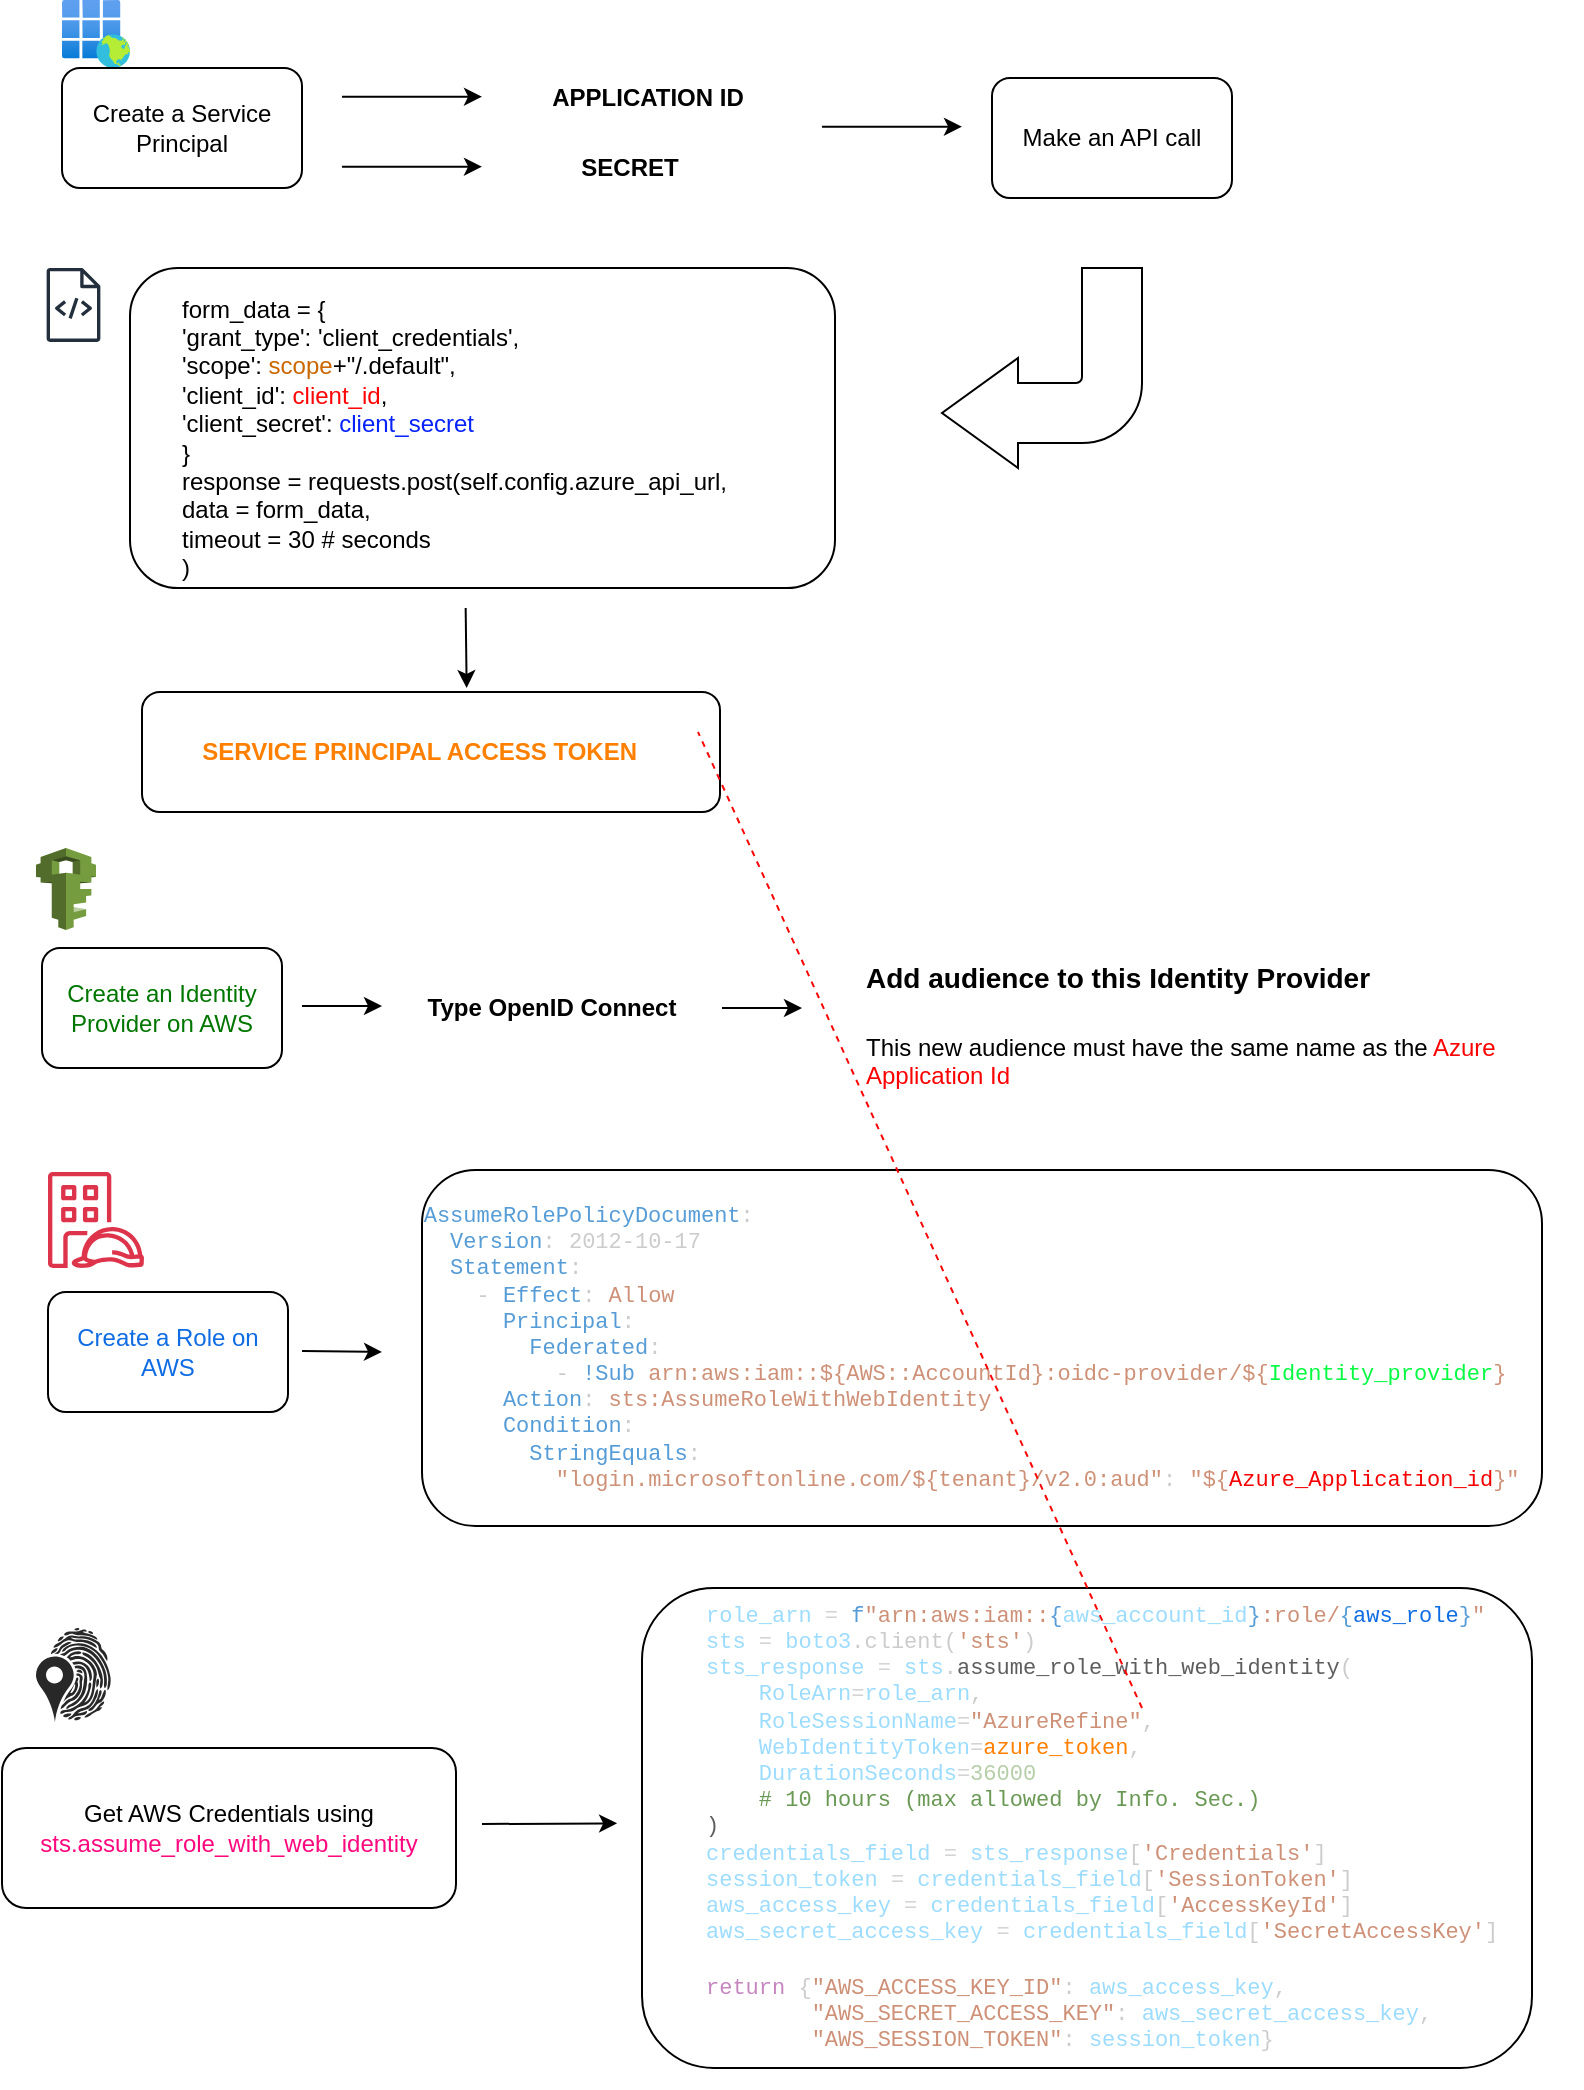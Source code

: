 <mxfile version="24.7.17">
  <diagram name="Page-1" id="rgw7u6xFR-ZV7shGWzve">
    <mxGraphModel dx="1048" dy="609" grid="1" gridSize="10" guides="1" tooltips="1" connect="1" arrows="1" fold="1" page="1" pageScale="1" pageWidth="850" pageHeight="1100" math="0" shadow="0">
      <root>
        <mxCell id="0" />
        <mxCell id="1" parent="0" />
        <mxCell id="-ZoH8AaSv6jImLgKxDBK-61" value="" style="rounded=1;whiteSpace=wrap;html=1;" vertex="1" parent="1">
          <mxGeometry x="100" y="392" width="289" height="60" as="geometry" />
        </mxCell>
        <mxCell id="-ZoH8AaSv6jImLgKxDBK-58" value="" style="rounded=1;whiteSpace=wrap;html=1;" vertex="1" parent="1">
          <mxGeometry x="350" y="840" width="445" height="240" as="geometry" />
        </mxCell>
        <mxCell id="-ZoH8AaSv6jImLgKxDBK-57" value="" style="rounded=1;whiteSpace=wrap;html=1;" vertex="1" parent="1">
          <mxGeometry x="240" y="631" width="560" height="178" as="geometry" />
        </mxCell>
        <mxCell id="-ZoH8AaSv6jImLgKxDBK-38" value="&lt;div style=&quot;color: rgb(204, 204, 204); font-family: Consolas, &amp;quot;Courier New&amp;quot;, monospace; text-align: left; white-space: pre; font-size: 11px;&quot;&gt;&lt;font style=&quot;font-size: 11px;&quot;&gt;&amp;nbsp; &amp;nbsp; &amp;nbsp; &lt;span style=&quot;color: rgb(86, 156, 214);&quot;&gt;AssumeRolePolicyDocument&lt;/span&gt;:&lt;/font&gt;&lt;/div&gt;&lt;div style=&quot;color: rgb(204, 204, 204); font-family: Consolas, &amp;quot;Courier New&amp;quot;, monospace; text-align: left; white-space: pre; font-size: 11px;&quot;&gt;&lt;font style=&quot;font-size: 11px;&quot;&gt;&amp;nbsp; &amp;nbsp; &amp;nbsp; &amp;nbsp; &lt;span style=&quot;color: rgb(86, 156, 214);&quot;&gt;Version&lt;/span&gt;: 2012-10-17&lt;/font&gt;&lt;/div&gt;&lt;div style=&quot;color: rgb(204, 204, 204); font-family: Consolas, &amp;quot;Courier New&amp;quot;, monospace; text-align: left; white-space: pre; font-size: 11px;&quot;&gt;&lt;font style=&quot;font-size: 11px;&quot;&gt;&amp;nbsp; &amp;nbsp; &amp;nbsp; &amp;nbsp; &lt;span style=&quot;color: rgb(86, 156, 214);&quot;&gt;Statement&lt;/span&gt;:&lt;/font&gt;&lt;/div&gt;&lt;div style=&quot;color: rgb(204, 204, 204); font-family: Consolas, &amp;quot;Courier New&amp;quot;, monospace; text-align: left; white-space: pre; font-size: 11px;&quot;&gt;&lt;font style=&quot;font-size: 11px;&quot;&gt;&amp;nbsp; &amp;nbsp; &amp;nbsp; &amp;nbsp; &amp;nbsp; - &lt;span style=&quot;color: rgb(86, 156, 214);&quot;&gt;Effect&lt;/span&gt;: &lt;span style=&quot;color: rgb(206, 145, 120);&quot;&gt;Allow&lt;/span&gt;&lt;/font&gt;&lt;/div&gt;&lt;div style=&quot;color: rgb(204, 204, 204); font-family: Consolas, &amp;quot;Courier New&amp;quot;, monospace; text-align: left; white-space: pre; font-size: 11px;&quot;&gt;&lt;font style=&quot;font-size: 11px;&quot;&gt;&amp;nbsp; &amp;nbsp; &amp;nbsp; &amp;nbsp; &amp;nbsp; &amp;nbsp; &lt;span style=&quot;color: rgb(86, 156, 214);&quot;&gt;Principal&lt;/span&gt;:&lt;/font&gt;&lt;/div&gt;&lt;div style=&quot;color: rgb(204, 204, 204); font-family: Consolas, &amp;quot;Courier New&amp;quot;, monospace; text-align: left; white-space: pre; font-size: 11px;&quot;&gt;&lt;font style=&quot;font-size: 11px;&quot;&gt;&amp;nbsp; &amp;nbsp; &amp;nbsp; &amp;nbsp; &amp;nbsp; &amp;nbsp; &amp;nbsp; &lt;span style=&quot;color: rgb(86, 156, 214);&quot;&gt;Federated&lt;/span&gt;:&lt;/font&gt;&lt;/div&gt;&lt;div style=&quot;font-family: Consolas, &amp;quot;Courier New&amp;quot;, monospace; text-align: left; white-space: pre; font-size: 11px;&quot;&gt;&lt;font style=&quot;font-size: 11px;&quot;&gt;&lt;font color=&quot;#cccccc&quot;&gt;&amp;nbsp; &amp;nbsp; &amp;nbsp; &amp;nbsp; &amp;nbsp; &amp;nbsp; &amp;nbsp; &amp;nbsp; - &lt;/font&gt;&lt;span style=&quot;color: rgb(86, 156, 214);&quot;&gt;!Sub&lt;/span&gt;&lt;font color=&quot;#cccccc&quot;&gt; &lt;/font&gt;&lt;span style=&quot;color: rgb(206, 145, 120);&quot;&gt;arn:aws:iam::${AWS::AccountId}:oidc-provider/${&lt;/span&gt;&lt;font color=&quot;#05fa42&quot;&gt;Identity_provider&lt;/font&gt;&lt;span style=&quot;color: rgb(206, 145, 120);&quot;&gt;}&lt;/span&gt;&lt;/font&gt;&lt;/div&gt;&lt;div style=&quot;color: rgb(204, 204, 204); font-family: Consolas, &amp;quot;Courier New&amp;quot;, monospace; text-align: left; white-space: pre; font-size: 11px;&quot;&gt;&lt;font style=&quot;font-size: 11px;&quot;&gt;&amp;nbsp; &amp;nbsp; &amp;nbsp; &amp;nbsp; &amp;nbsp; &amp;nbsp; &lt;span style=&quot;color: rgb(86, 156, 214);&quot;&gt;Action&lt;/span&gt;: &lt;span style=&quot;color: rgb(206, 145, 120);&quot;&gt;sts:AssumeRoleWithWebIdentity&lt;/span&gt;&lt;/font&gt;&lt;/div&gt;&lt;div style=&quot;color: rgb(204, 204, 204); font-family: Consolas, &amp;quot;Courier New&amp;quot;, monospace; text-align: left; white-space: pre; font-size: 11px;&quot;&gt;&lt;font style=&quot;font-size: 11px;&quot;&gt;&amp;nbsp; &amp;nbsp; &amp;nbsp; &amp;nbsp; &amp;nbsp; &amp;nbsp; &lt;span style=&quot;color: rgb(86, 156, 214);&quot;&gt;Condition&lt;/span&gt;:&lt;/font&gt;&lt;/div&gt;&lt;div style=&quot;color: rgb(204, 204, 204); font-family: Consolas, &amp;quot;Courier New&amp;quot;, monospace; text-align: left; white-space: pre; font-size: 11px;&quot;&gt;&lt;font style=&quot;font-size: 11px;&quot;&gt;&amp;nbsp; &amp;nbsp; &amp;nbsp; &amp;nbsp; &amp;nbsp; &amp;nbsp; &amp;nbsp; &lt;span style=&quot;color: rgb(86, 156, 214);&quot;&gt;StringEquals&lt;/span&gt;:&lt;/font&gt;&lt;/div&gt;&lt;div style=&quot;font-family: Consolas, &amp;quot;Courier New&amp;quot;, monospace; text-align: left; white-space: pre; font-size: 11px;&quot;&gt;&lt;font style=&quot;font-size: 11px;&quot;&gt;&lt;font color=&quot;#cccccc&quot;&gt;&amp;nbsp; &amp;nbsp; &amp;nbsp; &amp;nbsp; &amp;nbsp; &amp;nbsp; &amp;nbsp; &amp;nbsp; &lt;/font&gt;&lt;span style=&quot;color: rgb(206, 145, 120);&quot;&gt;&quot;login.microsoftonline.com/${tenant}/v2.0:aud&quot;&lt;/span&gt;&lt;font color=&quot;#cccccc&quot;&gt;: &lt;/font&gt;&lt;span style=&quot;color: rgb(206, 145, 120);&quot;&gt;&quot;${&lt;/span&gt;&lt;font color=&quot;#f70202&quot;&gt;Azure_Application_id&lt;/font&gt;&lt;span style=&quot;color: rgb(206, 145, 120);&quot;&gt;}&quot;&lt;/span&gt;&lt;/font&gt;&lt;/div&gt;" style="text;html=1;align=center;verticalAlign=middle;whiteSpace=wrap;rounded=0;" vertex="1" parent="1">
          <mxGeometry x="190" y="615" width="610" height="210" as="geometry" />
        </mxCell>
        <mxCell id="-ZoH8AaSv6jImLgKxDBK-23" value="" style="rounded=1;whiteSpace=wrap;html=1;" vertex="1" parent="1">
          <mxGeometry x="94" y="180" width="352.5" height="160" as="geometry" />
        </mxCell>
        <mxCell id="-ZoH8AaSv6jImLgKxDBK-1" value="" style="image;aspect=fixed;html=1;points=[];align=center;fontSize=12;image=img/lib/azure2/identity/Enterprise_Applications.svg;" vertex="1" parent="1">
          <mxGeometry x="60" y="46" width="34" height="34" as="geometry" />
        </mxCell>
        <mxCell id="-ZoH8AaSv6jImLgKxDBK-2" value="Create a Service Principal" style="rounded=1;whiteSpace=wrap;html=1;" vertex="1" parent="1">
          <mxGeometry x="60" y="80" width="120" height="60" as="geometry" />
        </mxCell>
        <mxCell id="-ZoH8AaSv6jImLgKxDBK-4" value="" style="endArrow=classic;html=1;rounded=0;exitX=1;exitY=0.25;exitDx=0;exitDy=0;" edge="1" parent="1">
          <mxGeometry width="50" height="50" relative="1" as="geometry">
            <mxPoint x="200" y="94.33" as="sourcePoint" />
            <mxPoint x="270" y="94.33" as="targetPoint" />
          </mxGeometry>
        </mxCell>
        <mxCell id="-ZoH8AaSv6jImLgKxDBK-5" value="" style="endArrow=classic;html=1;rounded=0;exitX=1;exitY=0.25;exitDx=0;exitDy=0;" edge="1" parent="1">
          <mxGeometry width="50" height="50" relative="1" as="geometry">
            <mxPoint x="200" y="129.33" as="sourcePoint" />
            <mxPoint x="270" y="129.33" as="targetPoint" />
          </mxGeometry>
        </mxCell>
        <mxCell id="-ZoH8AaSv6jImLgKxDBK-7" value="&lt;b&gt;APPLICATION ID&lt;/b&gt;" style="text;html=1;align=center;verticalAlign=middle;whiteSpace=wrap;rounded=0;" vertex="1" parent="1">
          <mxGeometry x="288" y="80" width="130" height="30" as="geometry" />
        </mxCell>
        <mxCell id="-ZoH8AaSv6jImLgKxDBK-8" value="&lt;b&gt;SECRET&lt;/b&gt;" style="text;html=1;align=center;verticalAlign=middle;whiteSpace=wrap;rounded=0;" vertex="1" parent="1">
          <mxGeometry x="279" y="115" width="130" height="30" as="geometry" />
        </mxCell>
        <mxCell id="-ZoH8AaSv6jImLgKxDBK-19" value="" style="sketch=0;outlineConnect=0;fontColor=#232F3E;gradientColor=none;fillColor=#232F3D;strokeColor=none;dashed=0;verticalLabelPosition=bottom;verticalAlign=top;align=center;html=1;fontSize=12;fontStyle=0;aspect=fixed;pointerEvents=1;shape=mxgraph.aws4.source_code;" vertex="1" parent="1">
          <mxGeometry x="52.25" y="180" width="27" height="36.95" as="geometry" />
        </mxCell>
        <mxCell id="-ZoH8AaSv6jImLgKxDBK-21" value="form_data = {&lt;br&gt;                &#39;grant_type&#39;: &#39;client_credentials&#39;,&lt;br&gt;                &#39;scope&#39;: &lt;font color=&quot;#cc6600&quot;&gt;scope&lt;/font&gt;+&quot;/.default&quot;,&lt;br&gt;                &#39;client_id&#39;: &lt;font color=&quot;#ff0505&quot;&gt;client_id&lt;/font&gt;,&lt;br&gt;                &#39;client_secret&#39;: &lt;font color=&quot;#0623f9&quot;&gt;client_secret&lt;/font&gt;&lt;br&gt;            }&lt;br&gt;            response = requests.post(self.config.azure_api_url,&lt;br&gt;                data = form_data,&lt;br&gt;                timeout = 30 # seconds&lt;br&gt;            )" style="text;html=1;align=left;verticalAlign=middle;whiteSpace=wrap;rounded=0;" vertex="1" parent="1">
          <mxGeometry x="117.5" y="180" width="280" height="170" as="geometry" />
        </mxCell>
        <mxCell id="-ZoH8AaSv6jImLgKxDBK-24" value="" style="html=1;shadow=0;dashed=0;align=center;verticalAlign=middle;shape=mxgraph.arrows2.bendArrow;dy=15;dx=38;notch=0;arrowHead=55;rounded=1;rotation=-180;" vertex="1" parent="1">
          <mxGeometry x="500" y="180" width="100" height="100" as="geometry" />
        </mxCell>
        <mxCell id="-ZoH8AaSv6jImLgKxDBK-25" value="Make an API call" style="rounded=1;whiteSpace=wrap;html=1;" vertex="1" parent="1">
          <mxGeometry x="525" y="85" width="120" height="60" as="geometry" />
        </mxCell>
        <mxCell id="-ZoH8AaSv6jImLgKxDBK-26" value="" style="endArrow=classic;html=1;rounded=0;" edge="1" parent="1">
          <mxGeometry width="50" height="50" relative="1" as="geometry">
            <mxPoint x="440" y="109.33" as="sourcePoint" />
            <mxPoint x="510" y="109.33" as="targetPoint" />
          </mxGeometry>
        </mxCell>
        <mxCell id="-ZoH8AaSv6jImLgKxDBK-28" value="" style="endArrow=classic;html=1;rounded=0;" edge="1" parent="1">
          <mxGeometry width="50" height="50" relative="1" as="geometry">
            <mxPoint x="261.83" y="350" as="sourcePoint" />
            <mxPoint x="262.33" y="390" as="targetPoint" />
          </mxGeometry>
        </mxCell>
        <mxCell id="-ZoH8AaSv6jImLgKxDBK-30" value="&lt;b&gt;&lt;font color=&quot;#ff8000&quot;&gt;SERVICE PRINCIPAL ACCESS TOKEN&amp;nbsp;&lt;/font&gt;&lt;/b&gt;" style="text;html=1;align=center;verticalAlign=middle;whiteSpace=wrap;rounded=0;" vertex="1" parent="1">
          <mxGeometry x="117.5" y="407" width="245" height="30" as="geometry" />
        </mxCell>
        <mxCell id="-ZoH8AaSv6jImLgKxDBK-32" value="" style="shape=image;verticalLabelPosition=bottom;labelBackgroundColor=default;verticalAlign=top;aspect=fixed;imageAspect=0;image=https://swimburger.net/media/ppnn3pcl/azure.png;" vertex="1" parent="1">
          <mxGeometry x="700" y="65" width="60" height="60" as="geometry" />
        </mxCell>
        <mxCell id="-ZoH8AaSv6jImLgKxDBK-33" value="" style="sketch=0;outlineConnect=0;fontColor=#232F3E;gradientColor=none;fillColor=#DD344C;strokeColor=none;dashed=0;verticalLabelPosition=bottom;verticalAlign=top;align=center;html=1;fontSize=12;fontStyle=0;aspect=fixed;pointerEvents=1;shape=mxgraph.aws4.identity_access_management_iam_roles_anywhere;" vertex="1" parent="1">
          <mxGeometry x="53" y="632" width="48" height="48" as="geometry" />
        </mxCell>
        <mxCell id="-ZoH8AaSv6jImLgKxDBK-34" value="&lt;font color=&quot;#106ce3&quot;&gt;Create a Role on AWS&lt;/font&gt;" style="rounded=1;whiteSpace=wrap;html=1;" vertex="1" parent="1">
          <mxGeometry x="53" y="692" width="120" height="60" as="geometry" />
        </mxCell>
        <mxCell id="-ZoH8AaSv6jImLgKxDBK-35" value="" style="endArrow=classic;html=1;rounded=0;exitX=1;exitY=0.25;exitDx=0;exitDy=0;" edge="1" parent="1">
          <mxGeometry width="50" height="50" relative="1" as="geometry">
            <mxPoint x="180" y="721.52" as="sourcePoint" />
            <mxPoint x="220" y="722" as="targetPoint" />
          </mxGeometry>
        </mxCell>
        <mxCell id="-ZoH8AaSv6jImLgKxDBK-41" value="&lt;font color=&quot;#007600&quot;&gt;Create an Identity Provider on AWS&lt;/font&gt;" style="rounded=1;whiteSpace=wrap;html=1;" vertex="1" parent="1">
          <mxGeometry x="50" y="520" width="120" height="60" as="geometry" />
        </mxCell>
        <mxCell id="-ZoH8AaSv6jImLgKxDBK-42" value="" style="outlineConnect=0;dashed=0;verticalLabelPosition=bottom;verticalAlign=top;align=center;html=1;shape=mxgraph.aws3.iam;fillColor=#759C3E;gradientColor=none;" vertex="1" parent="1">
          <mxGeometry x="47" y="470" width="30" height="41" as="geometry" />
        </mxCell>
        <mxCell id="-ZoH8AaSv6jImLgKxDBK-45" value="" style="endArrow=classic;html=1;rounded=0;exitX=1;exitY=1;exitDx=0;exitDy=0;" edge="1" parent="1">
          <mxGeometry width="50" height="50" relative="1" as="geometry">
            <mxPoint x="180" y="549" as="sourcePoint" />
            <mxPoint x="220" y="549" as="targetPoint" />
          </mxGeometry>
        </mxCell>
        <mxCell id="-ZoH8AaSv6jImLgKxDBK-46" value="&lt;b&gt;Type OpenID Connect&lt;/b&gt;" style="text;html=1;align=center;verticalAlign=middle;whiteSpace=wrap;rounded=0;" vertex="1" parent="1">
          <mxGeometry x="230" y="535" width="150" height="30" as="geometry" />
        </mxCell>
        <mxCell id="-ZoH8AaSv6jImLgKxDBK-47" value="" style="endArrow=classic;html=1;rounded=0;exitX=1;exitY=1;exitDx=0;exitDy=0;" edge="1" parent="1">
          <mxGeometry width="50" height="50" relative="1" as="geometry">
            <mxPoint x="390" y="550" as="sourcePoint" />
            <mxPoint x="430" y="550" as="targetPoint" />
          </mxGeometry>
        </mxCell>
        <mxCell id="-ZoH8AaSv6jImLgKxDBK-49" value="&lt;h1 style=&quot;margin-top: 0px;&quot;&gt;&lt;font style=&quot;font-size: 14px;&quot;&gt;Add audience to this Identity Provider&lt;/font&gt;&lt;br&gt;&lt;/h1&gt;&lt;p&gt;This new audience must have the same name as the &lt;font color=&quot;#fc0303&quot;&gt;Azure Application Id&lt;/font&gt;&lt;br&gt;&lt;/p&gt;" style="text;html=1;whiteSpace=wrap;overflow=hidden;rounded=0;" vertex="1" parent="1">
          <mxGeometry x="460" y="511" width="360" height="120" as="geometry" />
        </mxCell>
        <mxCell id="-ZoH8AaSv6jImLgKxDBK-50" value="" style="shape=image;verticalLabelPosition=bottom;labelBackgroundColor=default;verticalAlign=top;aspect=fixed;imageAspect=0;image=https://www.pngplay.com/wp-content/uploads/3/Amazon-Web-Services-AWS-Logo-Transparent-PNG.png;" vertex="1" parent="1">
          <mxGeometry x="670" y="407" width="100" height="60" as="geometry" />
        </mxCell>
        <mxCell id="-ZoH8AaSv6jImLgKxDBK-51" value="&lt;div style=&quot;&quot;&gt;&lt;span style=&quot;background-color: initial;&quot;&gt;Get AWS Credentials using &lt;font color=&quot;#fd087e&quot;&gt;sts.assume_role_with_web_identity&lt;/font&gt;&lt;/span&gt;&lt;/div&gt;" style="rounded=1;whiteSpace=wrap;html=1;align=center;" vertex="1" parent="1">
          <mxGeometry x="30" y="920" width="227" height="80" as="geometry" />
        </mxCell>
        <mxCell id="-ZoH8AaSv6jImLgKxDBK-56" value="&lt;div style=&quot;font-family: Consolas, &amp;quot;Courier New&amp;quot;, monospace; white-space: pre; font-size: 11px;&quot;&gt;&lt;font style=&quot;font-size: 11px;&quot;&gt;&lt;span style=&quot;color: rgb(156, 220, 254);&quot;&gt;role_arn&lt;/span&gt;&lt;font color=&quot;#cccccc&quot;&gt; &lt;/font&gt;&lt;span style=&quot;color: rgb(212, 212, 212);&quot;&gt;=&lt;/span&gt;&lt;font color=&quot;#cccccc&quot;&gt; &lt;/font&gt;&lt;span style=&quot;color: rgb(86, 156, 214);&quot;&gt;f&lt;/span&gt;&lt;span style=&quot;color: rgb(206, 145, 120);&quot;&gt;&quot;arn:aws:iam::&lt;/span&gt;&lt;span style=&quot;color: rgb(86, 156, 214);&quot;&gt;{&lt;/span&gt;&lt;span style=&quot;color: rgb(156, 220, 254);&quot;&gt;aws_account_id&lt;/span&gt;&lt;span style=&quot;color: rgb(86, 156, 214);&quot;&gt;}&lt;/span&gt;&lt;span style=&quot;color: rgb(206, 145, 120);&quot;&gt;:role/&lt;/span&gt;&lt;span style=&quot;color: rgb(86, 156, 214);&quot;&gt;{&lt;/span&gt;&lt;font color=&quot;#106ce3&quot;&gt;aws_role&lt;/font&gt;&lt;span style=&quot;color: rgb(86, 156, 214);&quot;&gt;}&lt;/span&gt;&lt;span style=&quot;color: rgb(206, 145, 120);&quot;&gt;&quot;&lt;/span&gt;&lt;/font&gt;&lt;/div&gt;&lt;div style=&quot;color: rgb(204, 204, 204); font-family: Consolas, &amp;quot;Courier New&amp;quot;, monospace; white-space: pre; font-size: 11px;&quot;&gt;&lt;font style=&quot;font-size: 11px;&quot;&gt;&lt;span style=&quot;color: rgb(156, 220, 254);&quot;&gt;sts&lt;/span&gt; &lt;span style=&quot;color: rgb(212, 212, 212);&quot;&gt;=&lt;/span&gt; &lt;span style=&quot;color: rgb(156, 220, 254);&quot;&gt;boto3&lt;/span&gt;.client(&lt;span style=&quot;color: rgb(206, 145, 120);&quot;&gt;&#39;sts&#39;&lt;/span&gt;)&lt;/font&gt;&lt;/div&gt;&lt;div style=&quot;font-family: Consolas, &amp;quot;Courier New&amp;quot;, monospace; white-space: pre; font-size: 11px;&quot;&gt;&lt;font style=&quot;font-size: 11px;&quot;&gt;&lt;span style=&quot;color: rgb(156, 220, 254);&quot;&gt;sts_response&lt;/span&gt;&lt;font color=&quot;#cccccc&quot;&gt; &lt;/font&gt;&lt;span style=&quot;color: rgb(212, 212, 212);&quot;&gt;=&lt;/span&gt;&lt;font color=&quot;#cccccc&quot;&gt; &lt;/font&gt;&lt;span style=&quot;color: rgb(156, 220, 254);&quot;&gt;sts&lt;/span&gt;&lt;font color=&quot;#cccccc&quot;&gt;.&lt;/font&gt;&lt;font color=&quot;#5e5e5e&quot;&gt;assume_role_with_web_identity&lt;/font&gt;&lt;font color=&quot;#cccccc&quot;&gt;(&lt;/font&gt;&lt;/font&gt;&lt;/div&gt;&lt;div style=&quot;color: rgb(204, 204, 204); font-family: Consolas, &amp;quot;Courier New&amp;quot;, monospace; white-space: pre; font-size: 11px;&quot;&gt;&lt;font style=&quot;font-size: 11px;&quot;&gt;&amp;nbsp; &amp;nbsp; &lt;span style=&quot;color: rgb(156, 220, 254);&quot;&gt;RoleArn&lt;/span&gt;&lt;span style=&quot;color: rgb(212, 212, 212);&quot;&gt;=&lt;/span&gt;&lt;span style=&quot;color: rgb(156, 220, 254);&quot;&gt;role_arn&lt;/span&gt;,&lt;/font&gt;&lt;/div&gt;&lt;div style=&quot;color: rgb(204, 204, 204); font-family: Consolas, &amp;quot;Courier New&amp;quot;, monospace; white-space: pre; font-size: 11px;&quot;&gt;&lt;font style=&quot;font-size: 11px;&quot;&gt;&amp;nbsp; &amp;nbsp; &lt;span style=&quot;color: rgb(156, 220, 254);&quot;&gt;RoleSessionName&lt;/span&gt;&lt;span style=&quot;color: rgb(212, 212, 212);&quot;&gt;=&lt;/span&gt;&lt;span style=&quot;color: rgb(206, 145, 120);&quot;&gt;&quot;AzureRefine&quot;&lt;/span&gt;,&lt;/font&gt;&lt;/div&gt;&lt;div style=&quot;font-family: Consolas, &amp;quot;Courier New&amp;quot;, monospace; white-space: pre; font-size: 11px;&quot;&gt;&lt;font style=&quot;font-size: 11px;&quot;&gt;&lt;font color=&quot;#cccccc&quot;&gt;&amp;nbsp; &amp;nbsp; &lt;/font&gt;&lt;span style=&quot;color: rgb(156, 220, 254);&quot;&gt;WebIdentityToken&lt;/span&gt;&lt;span style=&quot;color: rgb(212, 212, 212);&quot;&gt;=&lt;/span&gt;&lt;font color=&quot;#ff8000&quot;&gt;azure_token&lt;/font&gt;&lt;font color=&quot;#cccccc&quot;&gt;,&lt;/font&gt;&lt;/font&gt;&lt;/div&gt;&lt;div style=&quot;color: rgb(204, 204, 204); font-family: Consolas, &amp;quot;Courier New&amp;quot;, monospace; white-space: pre; font-size: 11px;&quot;&gt;&lt;font style=&quot;font-size: 11px;&quot;&gt;&amp;nbsp; &amp;nbsp; &lt;span style=&quot;color: rgb(156, 220, 254);&quot;&gt;DurationSeconds&lt;/span&gt;&lt;span style=&quot;color: rgb(212, 212, 212);&quot;&gt;=&lt;/span&gt;&lt;span style=&quot;color: rgb(181, 206, 168);&quot;&gt;36000&lt;/span&gt; &amp;nbsp; &amp;nbsp; &amp;nbsp; &lt;/font&gt;&lt;/div&gt;&lt;div style=&quot;color: rgb(204, 204, 204); font-family: Consolas, &amp;quot;Courier New&amp;quot;, monospace; white-space: pre; font-size: 11px;&quot;&gt;&lt;font style=&quot;font-size: 11px;&quot;&gt;&amp;nbsp; &amp;nbsp; &lt;span style=&quot;color: rgb(106, 153, 85);&quot;&gt;# 10 hours (max allowed by Info. Sec.)&lt;/span&gt;&lt;/font&gt;&lt;/div&gt;&lt;div style=&quot;font-family: Consolas, &amp;quot;Courier New&amp;quot;, monospace; white-space: pre; font-size: 11px;&quot;&gt;&lt;font color=&quot;#5c5c5c&quot; style=&quot;font-size: 11px;&quot;&gt;)&lt;/font&gt;&lt;/div&gt;&lt;div style=&quot;color: rgb(204, 204, 204); font-family: Consolas, &amp;quot;Courier New&amp;quot;, monospace; white-space: pre; font-size: 11px;&quot;&gt;&lt;font style=&quot;font-size: 11px;&quot;&gt;&lt;span style=&quot;color: rgb(156, 220, 254);&quot;&gt;credentials_field&lt;/span&gt; &lt;span style=&quot;color: rgb(212, 212, 212);&quot;&gt;=&lt;/span&gt; &lt;span style=&quot;color: rgb(156, 220, 254);&quot;&gt;sts_response&lt;/span&gt;[&lt;span style=&quot;color: rgb(206, 145, 120);&quot;&gt;&#39;Credentials&#39;&lt;/span&gt;]&lt;/font&gt;&lt;/div&gt;&lt;div style=&quot;color: rgb(204, 204, 204); font-family: Consolas, &amp;quot;Courier New&amp;quot;, monospace; white-space: pre; font-size: 11px;&quot;&gt;&lt;font style=&quot;font-size: 11px;&quot;&gt;&lt;span style=&quot;color: rgb(156, 220, 254);&quot;&gt;session_token&lt;/span&gt; &lt;span style=&quot;color: rgb(212, 212, 212);&quot;&gt;=&lt;/span&gt; &lt;span style=&quot;color: rgb(156, 220, 254);&quot;&gt;credentials_field&lt;/span&gt;[&lt;span style=&quot;color: rgb(206, 145, 120);&quot;&gt;&#39;SessionToken&#39;&lt;/span&gt;]&lt;/font&gt;&lt;/div&gt;&lt;div style=&quot;color: rgb(204, 204, 204); font-family: Consolas, &amp;quot;Courier New&amp;quot;, monospace; white-space: pre; font-size: 11px;&quot;&gt;&lt;font style=&quot;font-size: 11px;&quot;&gt;&lt;span style=&quot;color: rgb(156, 220, 254);&quot;&gt;aws_access_key&lt;/span&gt; &lt;span style=&quot;color: rgb(212, 212, 212);&quot;&gt;=&lt;/span&gt; &lt;span style=&quot;color: rgb(156, 220, 254);&quot;&gt;credentials_field&lt;/span&gt;[&lt;span style=&quot;color: rgb(206, 145, 120);&quot;&gt;&#39;AccessKeyId&#39;&lt;/span&gt;]&lt;/font&gt;&lt;/div&gt;&lt;div style=&quot;color: rgb(204, 204, 204); font-family: Consolas, &amp;quot;Courier New&amp;quot;, monospace; white-space: pre; font-size: 11px;&quot;&gt;&lt;font style=&quot;font-size: 11px;&quot;&gt;&lt;span style=&quot;color: rgb(156, 220, 254);&quot;&gt;aws_secret_access_key&lt;/span&gt; &lt;span style=&quot;color: rgb(212, 212, 212);&quot;&gt;=&lt;/span&gt; &lt;span style=&quot;color: rgb(156, 220, 254);&quot;&gt;credentials_field&lt;/span&gt;[&lt;span style=&quot;color: rgb(206, 145, 120);&quot;&gt;&#39;SecretAccessKey&#39;&lt;/span&gt;]&lt;/font&gt;&lt;/div&gt;&lt;font style=&quot;font-size: 11px;&quot;&gt;&lt;br style=&quot;color: rgb(204, 204, 204); font-family: Consolas, &amp;quot;Courier New&amp;quot;, monospace; white-space: pre;&quot;&gt;&lt;/font&gt;&lt;div style=&quot;color: rgb(204, 204, 204); font-family: Consolas, &amp;quot;Courier New&amp;quot;, monospace; white-space: pre; font-size: 11px;&quot;&gt;&lt;font style=&quot;font-size: 11px;&quot;&gt;&lt;span style=&quot;color: rgb(197, 134, 192);&quot;&gt;return&lt;/span&gt; {&lt;span style=&quot;color: rgb(206, 145, 120);&quot;&gt;&quot;AWS_ACCESS_KEY_ID&quot;&lt;/span&gt;: &lt;span style=&quot;color: rgb(156, 220, 254);&quot;&gt;aws_access_key&lt;/span&gt;,&lt;/font&gt;&lt;/div&gt;&lt;div style=&quot;color: rgb(204, 204, 204); font-family: Consolas, &amp;quot;Courier New&amp;quot;, monospace; white-space: pre; font-size: 11px;&quot;&gt;&lt;font style=&quot;font-size: 11px;&quot;&gt;&amp;nbsp; &amp;nbsp; &amp;nbsp; &amp;nbsp; &lt;span style=&quot;color: rgb(206, 145, 120);&quot;&gt;&quot;AWS_SECRET_ACCESS_KEY&quot;&lt;/span&gt;: &lt;span style=&quot;color: rgb(156, 220, 254);&quot;&gt;aws_secret_access_key&lt;/span&gt;,&lt;/font&gt;&lt;/div&gt;&lt;div style=&quot;color: rgb(204, 204, 204); font-family: Consolas, &amp;quot;Courier New&amp;quot;, monospace; white-space: pre; font-size: 11px;&quot;&gt;&lt;font style=&quot;font-size: 11px;&quot;&gt;&amp;nbsp; &amp;nbsp; &amp;nbsp; &amp;nbsp; &lt;span style=&quot;color: rgb(206, 145, 120);&quot;&gt;&quot;AWS_SESSION_TOKEN&quot;&lt;/span&gt;: &lt;span style=&quot;color: rgb(156, 220, 254);&quot;&gt;session_token&lt;/span&gt;}&lt;/font&gt;&lt;/div&gt;" style="text;html=1;align=left;verticalAlign=middle;whiteSpace=wrap;rounded=0;" vertex="1" parent="1">
          <mxGeometry x="380" y="830" width="440" height="260" as="geometry" />
        </mxCell>
        <mxCell id="-ZoH8AaSv6jImLgKxDBK-59" value="" style="endArrow=classic;html=1;rounded=0;entryX=-0.011;entryY=0.407;entryDx=0;entryDy=0;entryPerimeter=0;" edge="1" parent="1">
          <mxGeometry width="50" height="50" relative="1" as="geometry">
            <mxPoint x="270" y="958" as="sourcePoint" />
            <mxPoint x="337.555" y="957.68" as="targetPoint" />
          </mxGeometry>
        </mxCell>
        <mxCell id="-ZoH8AaSv6jImLgKxDBK-60" value="" style="verticalLabelPosition=bottom;sketch=0;html=1;fillColor=#282828;strokeColor=none;verticalAlign=top;pointerEvents=1;align=center;shape=mxgraph.cisco_safe.security_icons.iam;" vertex="1" parent="1">
          <mxGeometry x="47" y="860" width="37.5" height="47" as="geometry" />
        </mxCell>
        <mxCell id="-ZoH8AaSv6jImLgKxDBK-64" value="" style="shape=image;html=1;verticalAlign=top;verticalLabelPosition=bottom;labelBackgroundColor=#ffffff;imageAspect=0;aspect=fixed;image=https://cdn1.iconfinder.com/data/icons/unicons-line-vol-1/24/asterisk-128.png" vertex="1" parent="1">
          <mxGeometry x="351" y="380" width="38" height="38" as="geometry" />
        </mxCell>
        <mxCell id="-ZoH8AaSv6jImLgKxDBK-65" value="" style="shape=image;html=1;verticalAlign=top;verticalLabelPosition=bottom;labelBackgroundColor=#ffffff;imageAspect=0;aspect=fixed;image=https://cdn1.iconfinder.com/data/icons/unicons-line-vol-1/24/asterisk-128.png" vertex="1" parent="1">
          <mxGeometry x="581" y="900" width="38" height="38" as="geometry" />
        </mxCell>
        <mxCell id="-ZoH8AaSv6jImLgKxDBK-67" value="" style="endArrow=none;dashed=1;html=1;rounded=0;exitX=0.5;exitY=0;exitDx=0;exitDy=0;strokeColor=#F90606;" edge="1" parent="1" source="-ZoH8AaSv6jImLgKxDBK-65">
          <mxGeometry width="50" height="50" relative="1" as="geometry">
            <mxPoint x="328" y="462" as="sourcePoint" />
            <mxPoint x="378" y="412" as="targetPoint" />
          </mxGeometry>
        </mxCell>
      </root>
    </mxGraphModel>
  </diagram>
</mxfile>
